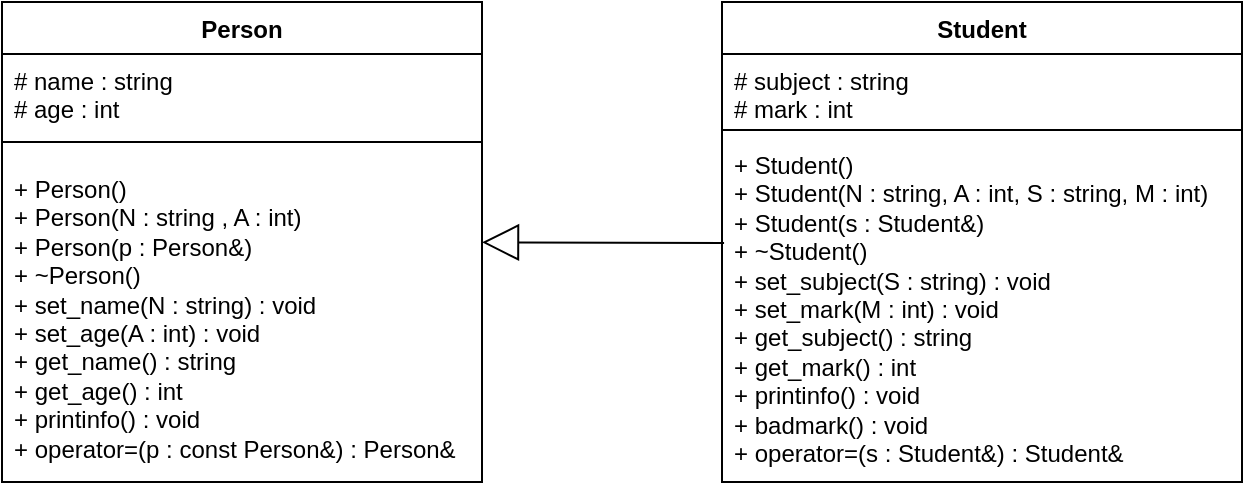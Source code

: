 <mxfile version="25.0.2">
  <diagram name="Страница — 1" id="pieU-RJQ3OGp5ZlVXp9a">
    <mxGraphModel dx="600" dy="333" grid="1" gridSize="10" guides="1" tooltips="1" connect="1" arrows="1" fold="1" page="1" pageScale="1" pageWidth="827" pageHeight="1169" math="0" shadow="0">
      <root>
        <mxCell id="0" />
        <mxCell id="1" parent="0" />
        <mxCell id="Q0MuW150rJWzuzDdUxt7-2" value="Person" style="swimlane;fontStyle=1;align=center;verticalAlign=top;childLayout=stackLayout;horizontal=1;startSize=26;horizontalStack=0;resizeParent=1;resizeParentMax=0;resizeLast=0;collapsible=1;marginBottom=0;whiteSpace=wrap;html=1;" vertex="1" parent="1">
          <mxGeometry x="120" y="40" width="240" height="240" as="geometry">
            <mxRectangle x="120" y="40" width="50" height="40" as="alternateBounds" />
          </mxGeometry>
        </mxCell>
        <mxCell id="Q0MuW150rJWzuzDdUxt7-3" value="#&amp;nbsp;name : string&lt;div&gt;# age : int&lt;/div&gt;" style="text;strokeColor=none;fillColor=none;align=left;verticalAlign=top;spacingLeft=4;spacingRight=4;overflow=hidden;rotatable=0;points=[[0,0.5],[1,0.5]];portConstraint=eastwest;whiteSpace=wrap;html=1;" vertex="1" parent="Q0MuW150rJWzuzDdUxt7-2">
          <mxGeometry y="26" width="240" height="34" as="geometry" />
        </mxCell>
        <mxCell id="Q0MuW150rJWzuzDdUxt7-4" value="" style="line;strokeWidth=1;fillColor=none;align=left;verticalAlign=middle;spacingTop=-1;spacingLeft=3;spacingRight=3;rotatable=0;labelPosition=right;points=[];portConstraint=eastwest;strokeColor=inherit;" vertex="1" parent="Q0MuW150rJWzuzDdUxt7-2">
          <mxGeometry y="60" width="240" height="20" as="geometry" />
        </mxCell>
        <mxCell id="Q0MuW150rJWzuzDdUxt7-5" value="&lt;div&gt;+ Person()&lt;/div&gt;&lt;div&gt;+ Person(N :&amp;nbsp;&lt;span style=&quot;background-color: initial;&quot;&gt;string&lt;/span&gt;&lt;span style=&quot;background-color: initial;&quot;&gt;&amp;nbsp;&lt;/span&gt;&lt;span style=&quot;background-color: initial;&quot;&gt;, A :&amp;nbsp;&lt;/span&gt;&lt;span style=&quot;background-color: initial;&quot;&gt;int&lt;/span&gt;&lt;span style=&quot;background-color: initial;&quot;&gt;)&lt;/span&gt;&lt;/div&gt;&lt;div&gt;+ Person(p :&amp;nbsp;&lt;span style=&quot;background-color: initial;&quot;&gt;Person&amp;amp;&lt;/span&gt;&lt;span style=&quot;background-color: initial;&quot;&gt;)&lt;/span&gt;&lt;/div&gt;&lt;div&gt;+ ~Person()&lt;/div&gt;&lt;div&gt;+ set_name(N :&amp;nbsp;&lt;span style=&quot;background-color: initial;&quot;&gt;string&lt;/span&gt;&lt;span style=&quot;background-color: initial;&quot;&gt;) :&amp;nbsp;&lt;/span&gt;&lt;span style=&quot;background-color: initial;&quot;&gt;void&lt;/span&gt;&lt;span style=&quot;background-color: initial;&quot;&gt;&amp;nbsp;&lt;/span&gt;&lt;/div&gt;&lt;div&gt;+ set_age(A :&amp;nbsp;&lt;span style=&quot;background-color: initial;&quot;&gt;int&lt;/span&gt;&lt;span style=&quot;background-color: initial;&quot;&gt;) :&amp;nbsp;&lt;/span&gt;&lt;span style=&quot;background-color: initial;&quot;&gt;void&lt;/span&gt;&lt;span style=&quot;background-color: initial;&quot;&gt;&amp;nbsp;&lt;/span&gt;&lt;/div&gt;&lt;div&gt;+ get_name() :&amp;nbsp;&lt;span style=&quot;background-color: initial;&quot;&gt;string&lt;/span&gt;&lt;/div&gt;&lt;div&gt;+ get_age() :&amp;nbsp;&lt;span style=&quot;background-color: initial;&quot;&gt;int&lt;/span&gt;&lt;span style=&quot;background-color: initial;&quot;&gt;&amp;nbsp;&lt;/span&gt;&lt;/div&gt;&lt;div&gt;+ printinfo() :&amp;nbsp;&lt;span style=&quot;background-color: initial;&quot;&gt;void&lt;/span&gt;&lt;span style=&quot;background-color: initial;&quot;&gt;&amp;nbsp;&lt;/span&gt;&lt;/div&gt;&lt;div&gt;+ operator=(p : const Person&amp;amp;) :&amp;nbsp;&lt;span style=&quot;background-color: initial;&quot;&gt;Person&amp;amp;&lt;/span&gt;&lt;/div&gt;" style="text;strokeColor=none;fillColor=none;align=left;verticalAlign=top;spacingLeft=4;spacingRight=4;overflow=hidden;rotatable=0;points=[[0,0.5],[1,0.5]];portConstraint=eastwest;whiteSpace=wrap;html=1;" vertex="1" parent="Q0MuW150rJWzuzDdUxt7-2">
          <mxGeometry y="80" width="240" height="160" as="geometry" />
        </mxCell>
        <mxCell id="Q0MuW150rJWzuzDdUxt7-11" value="Student" style="swimlane;fontStyle=1;align=center;verticalAlign=top;childLayout=stackLayout;horizontal=1;startSize=26;horizontalStack=0;resizeParent=1;resizeParentMax=0;resizeLast=0;collapsible=1;marginBottom=0;whiteSpace=wrap;html=1;" vertex="1" parent="1">
          <mxGeometry x="480" y="40" width="260" height="240" as="geometry">
            <mxRectangle x="480" y="40" width="80" height="30" as="alternateBounds" />
          </mxGeometry>
        </mxCell>
        <mxCell id="Q0MuW150rJWzuzDdUxt7-12" value="&lt;div&gt;# subject :&amp;nbsp;&lt;span style=&quot;background-color: initial;&quot;&gt;string&lt;/span&gt;&lt;span style=&quot;background-color: initial;&quot;&gt;&amp;nbsp;&lt;/span&gt;&lt;/div&gt;&lt;div&gt;# mark :&amp;nbsp;&lt;span style=&quot;background-color: initial;&quot;&gt;int&lt;/span&gt;&lt;span style=&quot;background-color: initial;&quot;&gt;&amp;nbsp;&lt;/span&gt;&lt;/div&gt;" style="text;strokeColor=none;fillColor=none;align=left;verticalAlign=top;spacingLeft=4;spacingRight=4;overflow=hidden;rotatable=0;points=[[0,0.5],[1,0.5]];portConstraint=eastwest;whiteSpace=wrap;html=1;" vertex="1" parent="Q0MuW150rJWzuzDdUxt7-11">
          <mxGeometry y="26" width="260" height="34" as="geometry" />
        </mxCell>
        <mxCell id="Q0MuW150rJWzuzDdUxt7-13" value="" style="line;strokeWidth=1;fillColor=none;align=left;verticalAlign=middle;spacingTop=-1;spacingLeft=3;spacingRight=3;rotatable=0;labelPosition=right;points=[];portConstraint=eastwest;strokeColor=inherit;" vertex="1" parent="Q0MuW150rJWzuzDdUxt7-11">
          <mxGeometry y="60" width="260" height="8" as="geometry" />
        </mxCell>
        <mxCell id="Q0MuW150rJWzuzDdUxt7-14" value="&lt;div&gt;+ Student()&lt;/div&gt;&lt;div&gt;+ Student(N :&amp;nbsp;&lt;span style=&quot;background-color: initial;&quot;&gt;string&lt;/span&gt;&lt;span style=&quot;background-color: initial;&quot;&gt;, A :&amp;nbsp;&lt;/span&gt;&lt;span style=&quot;background-color: initial;&quot;&gt;int&lt;/span&gt;&lt;span style=&quot;background-color: initial;&quot;&gt;, S :&amp;nbsp;&lt;/span&gt;&lt;span style=&quot;background-color: initial;&quot;&gt;string&lt;/span&gt;&lt;span style=&quot;background-color: initial;&quot;&gt;, M :&amp;nbsp;&lt;/span&gt;&lt;span style=&quot;background-color: initial;&quot;&gt;int&lt;/span&gt;&lt;span style=&quot;background-color: initial;&quot;&gt;)&lt;/span&gt;&lt;/div&gt;&lt;div&gt;+ Student(s :&amp;nbsp;&lt;span style=&quot;background-color: initial;&quot;&gt;Student&amp;amp;&lt;/span&gt;&lt;span style=&quot;background-color: initial;&quot;&gt;)&lt;/span&gt;&lt;/div&gt;&lt;div&gt;+ ~Student()&lt;/div&gt;&lt;div&gt;+ set_subject(S :&amp;nbsp;&lt;span style=&quot;background-color: initial;&quot;&gt;string&lt;/span&gt;&lt;span style=&quot;background-color: initial;&quot;&gt;) :&amp;nbsp;&lt;/span&gt;&lt;span style=&quot;background-color: initial;&quot;&gt;void&lt;/span&gt;&lt;span style=&quot;background-color: initial;&quot;&gt;&amp;nbsp;&lt;/span&gt;&lt;/div&gt;&lt;div&gt;+ set_mark(M :&amp;nbsp;&lt;span style=&quot;background-color: initial;&quot;&gt;int&lt;/span&gt;&lt;span style=&quot;background-color: initial;&quot;&gt;) :&amp;nbsp;&lt;/span&gt;&lt;span style=&quot;background-color: initial;&quot;&gt;void&lt;/span&gt;&lt;span style=&quot;background-color: initial;&quot;&gt;&amp;nbsp;&lt;/span&gt;&lt;/div&gt;&lt;div&gt;+ get_subject() :&amp;nbsp;&lt;span style=&quot;background-color: initial;&quot;&gt;string&lt;/span&gt;&lt;span style=&quot;background-color: initial;&quot;&gt;&amp;nbsp;&lt;/span&gt;&lt;/div&gt;&lt;div&gt;+ get_mark() :&amp;nbsp;&lt;span style=&quot;background-color: initial;&quot;&gt;int&lt;/span&gt;&lt;span style=&quot;background-color: initial;&quot;&gt;&amp;nbsp;&lt;/span&gt;&lt;/div&gt;&lt;div&gt;+ printinfo() :&amp;nbsp;&lt;span style=&quot;background-color: initial;&quot;&gt;void&lt;/span&gt;&lt;span style=&quot;background-color: initial;&quot;&gt;&amp;nbsp;&lt;/span&gt;&lt;/div&gt;&lt;div&gt;+ badmark() :&amp;nbsp;&lt;span style=&quot;background-color: initial;&quot;&gt;void&lt;/span&gt;&lt;span style=&quot;background-color: initial;&quot;&gt;&amp;nbsp;&lt;/span&gt;&lt;/div&gt;&lt;div&gt;+ operator=(s :&amp;nbsp;&lt;span style=&quot;background-color: initial;&quot;&gt;Student&amp;amp;&lt;/span&gt;&lt;span style=&quot;background-color: initial;&quot;&gt;) :&amp;nbsp;&lt;/span&gt;&lt;span style=&quot;background-color: initial;&quot;&gt;Student&amp;amp;&lt;/span&gt;&lt;/div&gt;" style="text;strokeColor=none;fillColor=none;align=left;verticalAlign=top;spacingLeft=4;spacingRight=4;overflow=hidden;rotatable=0;points=[[0,0.5],[1,0.5]];portConstraint=eastwest;whiteSpace=wrap;html=1;" vertex="1" parent="Q0MuW150rJWzuzDdUxt7-11">
          <mxGeometry y="68" width="260" height="172" as="geometry" />
        </mxCell>
        <mxCell id="Q0MuW150rJWzuzDdUxt7-15" value="" style="endArrow=block;endSize=16;endFill=0;html=1;rounded=0;exitX=0.004;exitY=0.305;exitDx=0;exitDy=0;exitPerimeter=0;entryX=1;entryY=0.251;entryDx=0;entryDy=0;entryPerimeter=0;" edge="1" parent="1" source="Q0MuW150rJWzuzDdUxt7-14" target="Q0MuW150rJWzuzDdUxt7-5">
          <mxGeometry width="160" relative="1" as="geometry">
            <mxPoint x="390" y="330" as="sourcePoint" />
            <mxPoint x="360" y="160" as="targetPoint" />
          </mxGeometry>
        </mxCell>
      </root>
    </mxGraphModel>
  </diagram>
</mxfile>
